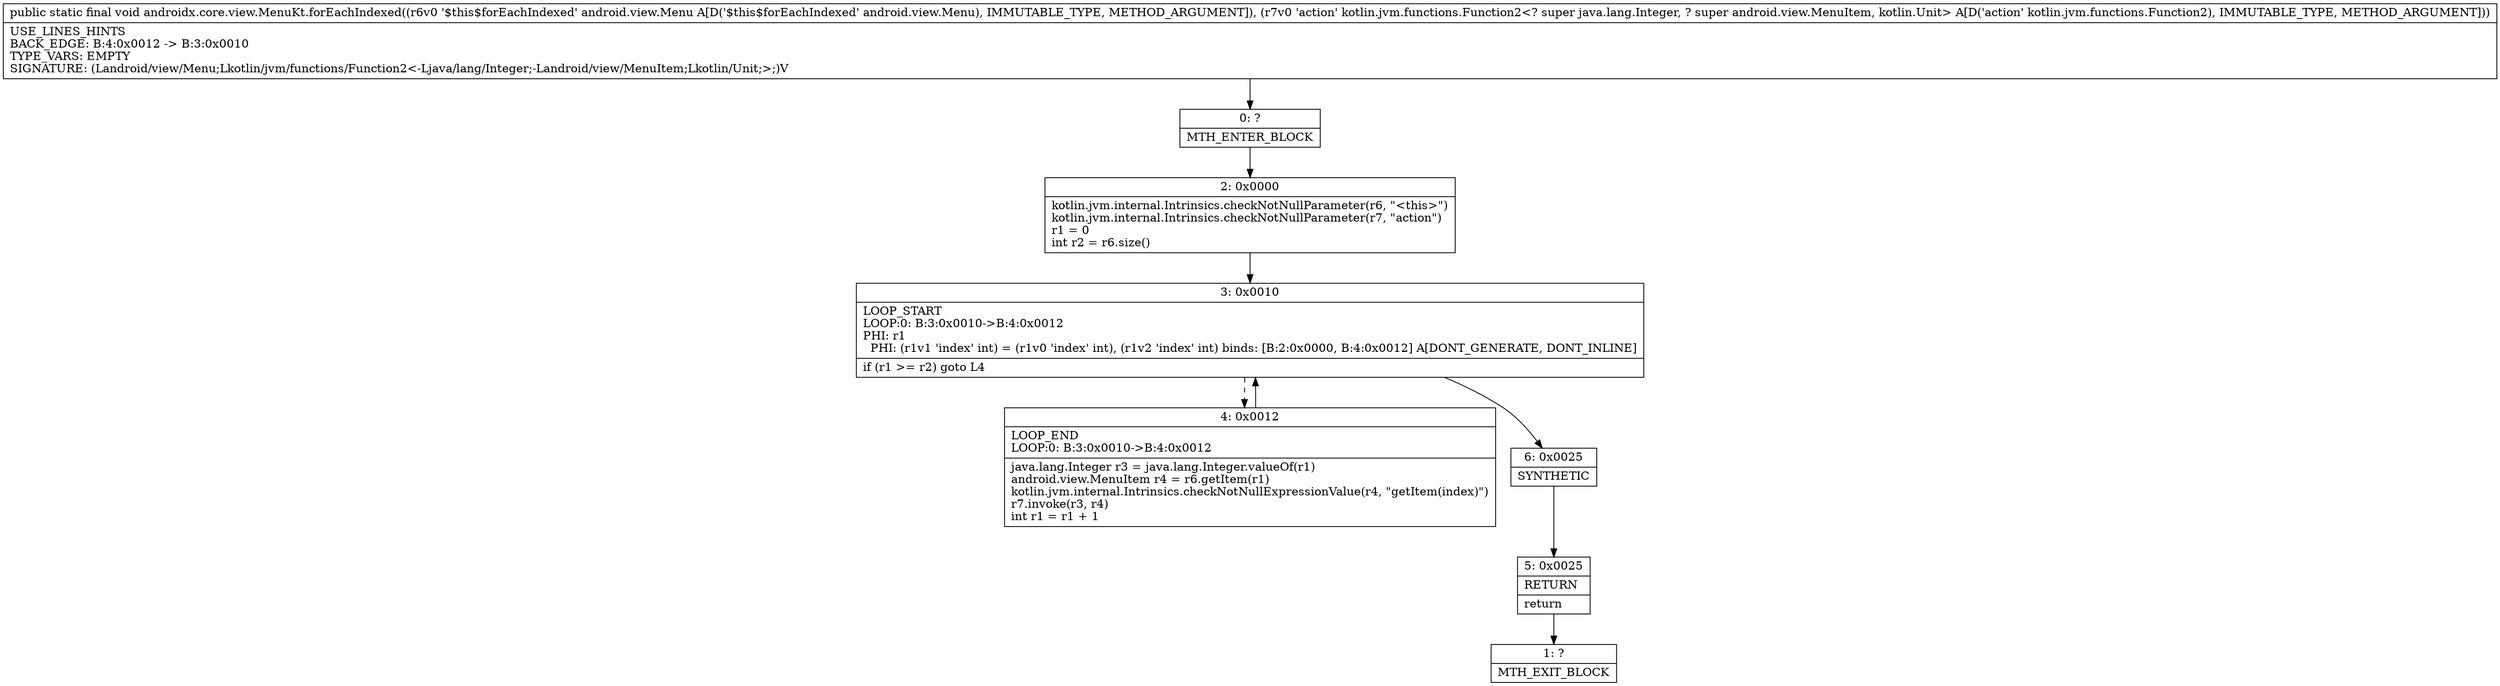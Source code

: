 digraph "CFG forandroidx.core.view.MenuKt.forEachIndexed(Landroid\/view\/Menu;Lkotlin\/jvm\/functions\/Function2;)V" {
Node_0 [shape=record,label="{0\:\ ?|MTH_ENTER_BLOCK\l}"];
Node_2 [shape=record,label="{2\:\ 0x0000|kotlin.jvm.internal.Intrinsics.checkNotNullParameter(r6, \"\<this\>\")\lkotlin.jvm.internal.Intrinsics.checkNotNullParameter(r7, \"action\")\lr1 = 0\lint r2 = r6.size()\l}"];
Node_3 [shape=record,label="{3\:\ 0x0010|LOOP_START\lLOOP:0: B:3:0x0010\-\>B:4:0x0012\lPHI: r1 \l  PHI: (r1v1 'index' int) = (r1v0 'index' int), (r1v2 'index' int) binds: [B:2:0x0000, B:4:0x0012] A[DONT_GENERATE, DONT_INLINE]\l|if (r1 \>= r2) goto L4\l}"];
Node_4 [shape=record,label="{4\:\ 0x0012|LOOP_END\lLOOP:0: B:3:0x0010\-\>B:4:0x0012\l|java.lang.Integer r3 = java.lang.Integer.valueOf(r1)\landroid.view.MenuItem r4 = r6.getItem(r1)\lkotlin.jvm.internal.Intrinsics.checkNotNullExpressionValue(r4, \"getItem(index)\")\lr7.invoke(r3, r4)\lint r1 = r1 + 1\l}"];
Node_6 [shape=record,label="{6\:\ 0x0025|SYNTHETIC\l}"];
Node_5 [shape=record,label="{5\:\ 0x0025|RETURN\l|return\l}"];
Node_1 [shape=record,label="{1\:\ ?|MTH_EXIT_BLOCK\l}"];
MethodNode[shape=record,label="{public static final void androidx.core.view.MenuKt.forEachIndexed((r6v0 '$this$forEachIndexed' android.view.Menu A[D('$this$forEachIndexed' android.view.Menu), IMMUTABLE_TYPE, METHOD_ARGUMENT]), (r7v0 'action' kotlin.jvm.functions.Function2\<? super java.lang.Integer, ? super android.view.MenuItem, kotlin.Unit\> A[D('action' kotlin.jvm.functions.Function2), IMMUTABLE_TYPE, METHOD_ARGUMENT]))  | USE_LINES_HINTS\lBACK_EDGE: B:4:0x0012 \-\> B:3:0x0010\lTYPE_VARS: EMPTY\lSIGNATURE: (Landroid\/view\/Menu;Lkotlin\/jvm\/functions\/Function2\<\-Ljava\/lang\/Integer;\-Landroid\/view\/MenuItem;Lkotlin\/Unit;\>;)V\l}"];
MethodNode -> Node_0;Node_0 -> Node_2;
Node_2 -> Node_3;
Node_3 -> Node_4[style=dashed];
Node_3 -> Node_6;
Node_4 -> Node_3;
Node_6 -> Node_5;
Node_5 -> Node_1;
}

